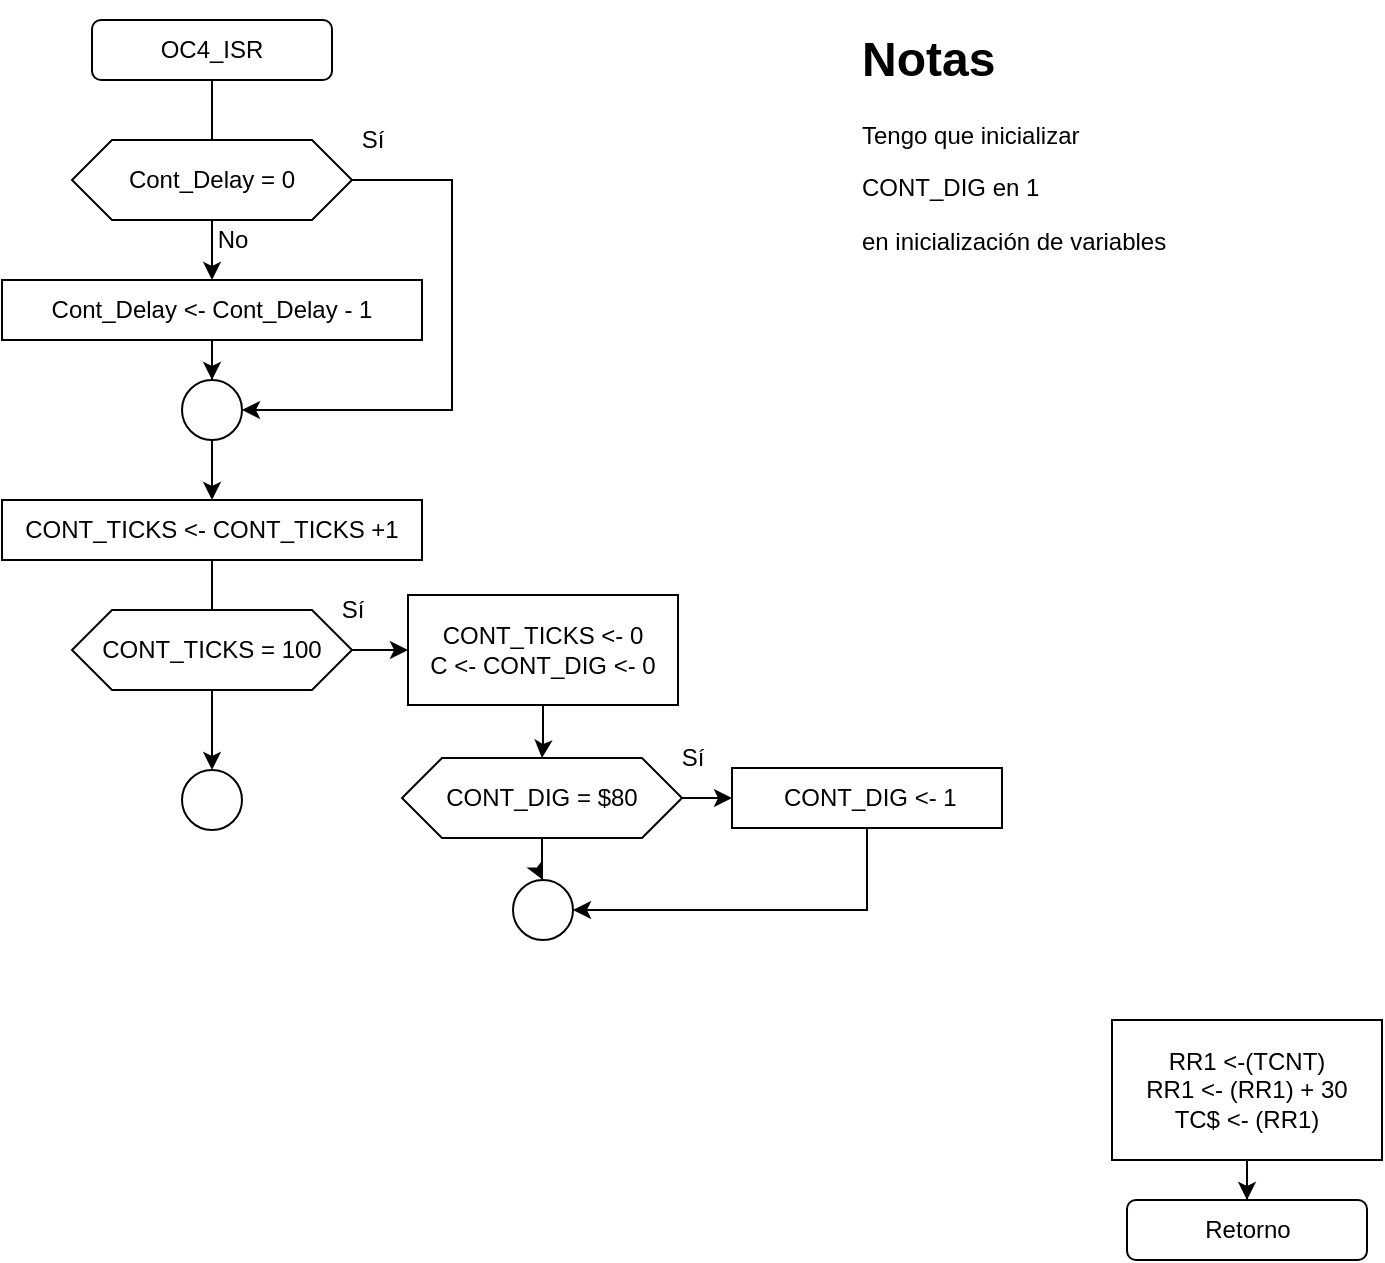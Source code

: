 <mxfile version="14.3.0" type="github"><diagram id="nvlADpDcZgPZWJ2YtUpK" name="Page-1"><mxGraphModel dx="1391" dy="908" grid="1" gridSize="10" guides="1" tooltips="1" connect="1" arrows="1" fold="1" page="1" pageScale="1" pageWidth="850" pageHeight="1100" math="0" shadow="0"><root><mxCell id="0"/><mxCell id="1" parent="0"/><mxCell id="Sv8G7FpVtAjmq9Fmex0C-13" value="" style="edgeStyle=orthogonalEdgeStyle;rounded=0;orthogonalLoop=1;jettySize=auto;html=1;" edge="1" parent="1" source="Sv8G7FpVtAjmq9Fmex0C-1" target="Sv8G7FpVtAjmq9Fmex0C-8"><mxGeometry relative="1" as="geometry"/></mxCell><mxCell id="Sv8G7FpVtAjmq9Fmex0C-1" value="OC4_ISR" style="rounded=1;whiteSpace=wrap;html=1;" vertex="1" parent="1"><mxGeometry x="200" y="80" width="120" height="30" as="geometry"/></mxCell><mxCell id="Sv8G7FpVtAjmq9Fmex0C-35" value="" style="edgeStyle=orthogonalEdgeStyle;rounded=0;orthogonalLoop=1;jettySize=auto;html=1;" edge="1" parent="1" source="Sv8G7FpVtAjmq9Fmex0C-2" target="Sv8G7FpVtAjmq9Fmex0C-23"><mxGeometry relative="1" as="geometry"/></mxCell><mxCell id="Sv8G7FpVtAjmq9Fmex0C-2" value="CONT_TICKS &amp;lt;- CONT_TICKS +1" style="whiteSpace=wrap;html=1;" vertex="1" parent="1"><mxGeometry x="155" y="320" width="210" height="30" as="geometry"/></mxCell><mxCell id="Sv8G7FpVtAjmq9Fmex0C-3" value="Retorno" style="rounded=1;whiteSpace=wrap;html=1;" vertex="1" parent="1"><mxGeometry x="717.5" y="670" width="120" height="30" as="geometry"/></mxCell><mxCell id="Sv8G7FpVtAjmq9Fmex0C-15" value="" style="edgeStyle=orthogonalEdgeStyle;rounded=0;orthogonalLoop=1;jettySize=auto;html=1;" edge="1" parent="1" source="Sv8G7FpVtAjmq9Fmex0C-4" target="Sv8G7FpVtAjmq9Fmex0C-3"><mxGeometry relative="1" as="geometry"/></mxCell><mxCell id="Sv8G7FpVtAjmq9Fmex0C-4" value="&lt;div&gt;RR1 &amp;lt;-(TCNT)&lt;/div&gt;&lt;div&gt;RR1 &amp;lt;- (RR1) + 30&lt;br&gt;&lt;/div&gt;&lt;div&gt;TC$ &amp;lt;- (RR1)&lt;/div&gt;" style="whiteSpace=wrap;html=1;" vertex="1" parent="1"><mxGeometry x="710" y="580" width="135" height="70" as="geometry"/></mxCell><mxCell id="Sv8G7FpVtAjmq9Fmex0C-7" value="" style="edgeStyle=orthogonalEdgeStyle;rounded=0;orthogonalLoop=1;jettySize=auto;html=1;" edge="1" parent="1" source="Sv8G7FpVtAjmq9Fmex0C-5" target="Sv8G7FpVtAjmq9Fmex0C-6"><mxGeometry relative="1" as="geometry"/></mxCell><mxCell id="Sv8G7FpVtAjmq9Fmex0C-11" style="edgeStyle=orthogonalEdgeStyle;rounded=0;orthogonalLoop=1;jettySize=auto;html=1;entryX=1;entryY=0.5;entryDx=0;entryDy=0;" edge="1" parent="1" source="Sv8G7FpVtAjmq9Fmex0C-5" target="Sv8G7FpVtAjmq9Fmex0C-9"><mxGeometry relative="1" as="geometry"><Array as="points"><mxPoint x="380" y="160"/><mxPoint x="380" y="275"/></Array></mxGeometry></mxCell><mxCell id="Sv8G7FpVtAjmq9Fmex0C-5" value="Cont_Delay = 0" style="shape=hexagon;perimeter=hexagonPerimeter2;whiteSpace=wrap;html=1;fixedSize=1;" vertex="1" parent="1"><mxGeometry x="190" y="140" width="140" height="40" as="geometry"/></mxCell><mxCell id="Sv8G7FpVtAjmq9Fmex0C-14" value="" style="edgeStyle=orthogonalEdgeStyle;rounded=0;orthogonalLoop=1;jettySize=auto;html=1;" edge="1" parent="1" source="Sv8G7FpVtAjmq9Fmex0C-6" target="Sv8G7FpVtAjmq9Fmex0C-9"><mxGeometry relative="1" as="geometry"/></mxCell><mxCell id="Sv8G7FpVtAjmq9Fmex0C-6" value="Cont_Delay &amp;lt;- Cont_Delay - 1" style="whiteSpace=wrap;html=1;" vertex="1" parent="1"><mxGeometry x="155" y="210" width="210" height="30" as="geometry"/></mxCell><mxCell id="Sv8G7FpVtAjmq9Fmex0C-8" value="No" style="text;html=1;align=center;verticalAlign=middle;resizable=0;points=[];autosize=1;" vertex="1" parent="1"><mxGeometry x="255" y="180" width="30" height="20" as="geometry"/></mxCell><mxCell id="Sv8G7FpVtAjmq9Fmex0C-19" value="" style="edgeStyle=orthogonalEdgeStyle;rounded=0;orthogonalLoop=1;jettySize=auto;html=1;" edge="1" parent="1" source="Sv8G7FpVtAjmq9Fmex0C-9" target="Sv8G7FpVtAjmq9Fmex0C-2"><mxGeometry relative="1" as="geometry"/></mxCell><mxCell id="Sv8G7FpVtAjmq9Fmex0C-9" value="" style="ellipse;whiteSpace=wrap;html=1;aspect=fixed;" vertex="1" parent="1"><mxGeometry x="245" y="260" width="30" height="30" as="geometry"/></mxCell><mxCell id="Sv8G7FpVtAjmq9Fmex0C-12" value="Sí" style="text;html=1;align=center;verticalAlign=middle;resizable=0;points=[];autosize=1;" vertex="1" parent="1"><mxGeometry x="325" y="130" width="30" height="20" as="geometry"/></mxCell><mxCell id="Sv8G7FpVtAjmq9Fmex0C-30" value="" style="edgeStyle=orthogonalEdgeStyle;rounded=0;orthogonalLoop=1;jettySize=auto;html=1;" edge="1" parent="1" source="Sv8G7FpVtAjmq9Fmex0C-22" target="Sv8G7FpVtAjmq9Fmex0C-24"><mxGeometry relative="1" as="geometry"/></mxCell><mxCell id="Sv8G7FpVtAjmq9Fmex0C-22" value="CONT_TICKS = 100" style="shape=hexagon;perimeter=hexagonPerimeter2;whiteSpace=wrap;html=1;fixedSize=1;" vertex="1" parent="1"><mxGeometry x="190" y="375" width="140" height="40" as="geometry"/></mxCell><mxCell id="Sv8G7FpVtAjmq9Fmex0C-23" value="" style="ellipse;whiteSpace=wrap;html=1;aspect=fixed;" vertex="1" parent="1"><mxGeometry x="245" y="455" width="30" height="30" as="geometry"/></mxCell><mxCell id="Sv8G7FpVtAjmq9Fmex0C-31" value="" style="edgeStyle=orthogonalEdgeStyle;rounded=0;orthogonalLoop=1;jettySize=auto;html=1;" edge="1" parent="1" source="Sv8G7FpVtAjmq9Fmex0C-24" target="Sv8G7FpVtAjmq9Fmex0C-25"><mxGeometry relative="1" as="geometry"/></mxCell><mxCell id="Sv8G7FpVtAjmq9Fmex0C-24" value="&lt;div&gt;CONT_TICKS &amp;lt;- 0&lt;/div&gt;&lt;div&gt;C &amp;lt;- CONT_DIG &amp;lt;- 0&lt;br&gt;&lt;/div&gt;" style="whiteSpace=wrap;html=1;" vertex="1" parent="1"><mxGeometry x="358" y="367.5" width="135" height="55" as="geometry"/></mxCell><mxCell id="Sv8G7FpVtAjmq9Fmex0C-28" value="" style="edgeStyle=orthogonalEdgeStyle;rounded=0;orthogonalLoop=1;jettySize=auto;html=1;" edge="1" parent="1" source="Sv8G7FpVtAjmq9Fmex0C-25" target="Sv8G7FpVtAjmq9Fmex0C-26"><mxGeometry relative="1" as="geometry"/></mxCell><mxCell id="Sv8G7FpVtAjmq9Fmex0C-38" value="" style="edgeStyle=orthogonalEdgeStyle;rounded=0;orthogonalLoop=1;jettySize=auto;html=1;" edge="1" parent="1" source="Sv8G7FpVtAjmq9Fmex0C-25" target="Sv8G7FpVtAjmq9Fmex0C-36"><mxGeometry relative="1" as="geometry"/></mxCell><mxCell id="Sv8G7FpVtAjmq9Fmex0C-25" value="CONT_DIG = $80" style="shape=hexagon;perimeter=hexagonPerimeter2;whiteSpace=wrap;html=1;fixedSize=1;" vertex="1" parent="1"><mxGeometry x="355" y="449" width="140" height="40" as="geometry"/></mxCell><mxCell id="Sv8G7FpVtAjmq9Fmex0C-39" style="edgeStyle=orthogonalEdgeStyle;rounded=0;orthogonalLoop=1;jettySize=auto;html=1;entryX=1;entryY=0.5;entryDx=0;entryDy=0;" edge="1" parent="1" source="Sv8G7FpVtAjmq9Fmex0C-26" target="Sv8G7FpVtAjmq9Fmex0C-36"><mxGeometry relative="1" as="geometry"><Array as="points"><mxPoint x="588" y="525"/></Array></mxGeometry></mxCell><mxCell id="Sv8G7FpVtAjmq9Fmex0C-26" value="&lt;div&gt;&amp;nbsp;CONT_DIG &amp;lt;- 1&lt;br&gt;&lt;/div&gt;" style="whiteSpace=wrap;html=1;" vertex="1" parent="1"><mxGeometry x="520" y="454" width="135" height="30" as="geometry"/></mxCell><mxCell id="Sv8G7FpVtAjmq9Fmex0C-27" value="&lt;h1&gt;Notas&lt;/h1&gt;&lt;p&gt;Tengo que inicializar&lt;/p&gt;&lt;p&gt;CONT_DIG en 1 &lt;br&gt;&lt;/p&gt;&lt;p&gt;en inicialización de variables&lt;br&gt;&lt;/p&gt;" style="text;html=1;strokeColor=none;fillColor=none;spacing=5;spacingTop=-20;whiteSpace=wrap;overflow=hidden;rounded=0;" vertex="1" parent="1"><mxGeometry x="580" y="80" width="190" height="120" as="geometry"/></mxCell><mxCell id="Sv8G7FpVtAjmq9Fmex0C-33" value="Sí" style="text;html=1;align=center;verticalAlign=middle;resizable=0;points=[];autosize=1;" vertex="1" parent="1"><mxGeometry x="485" y="439" width="30" height="20" as="geometry"/></mxCell><mxCell id="Sv8G7FpVtAjmq9Fmex0C-34" value="Sí" style="text;html=1;align=center;verticalAlign=middle;resizable=0;points=[];autosize=1;" vertex="1" parent="1"><mxGeometry x="315" y="365" width="30" height="20" as="geometry"/></mxCell><mxCell id="Sv8G7FpVtAjmq9Fmex0C-36" value="" style="ellipse;whiteSpace=wrap;html=1;aspect=fixed;" vertex="1" parent="1"><mxGeometry x="410.5" y="510" width="30" height="30" as="geometry"/></mxCell></root></mxGraphModel></diagram></mxfile>